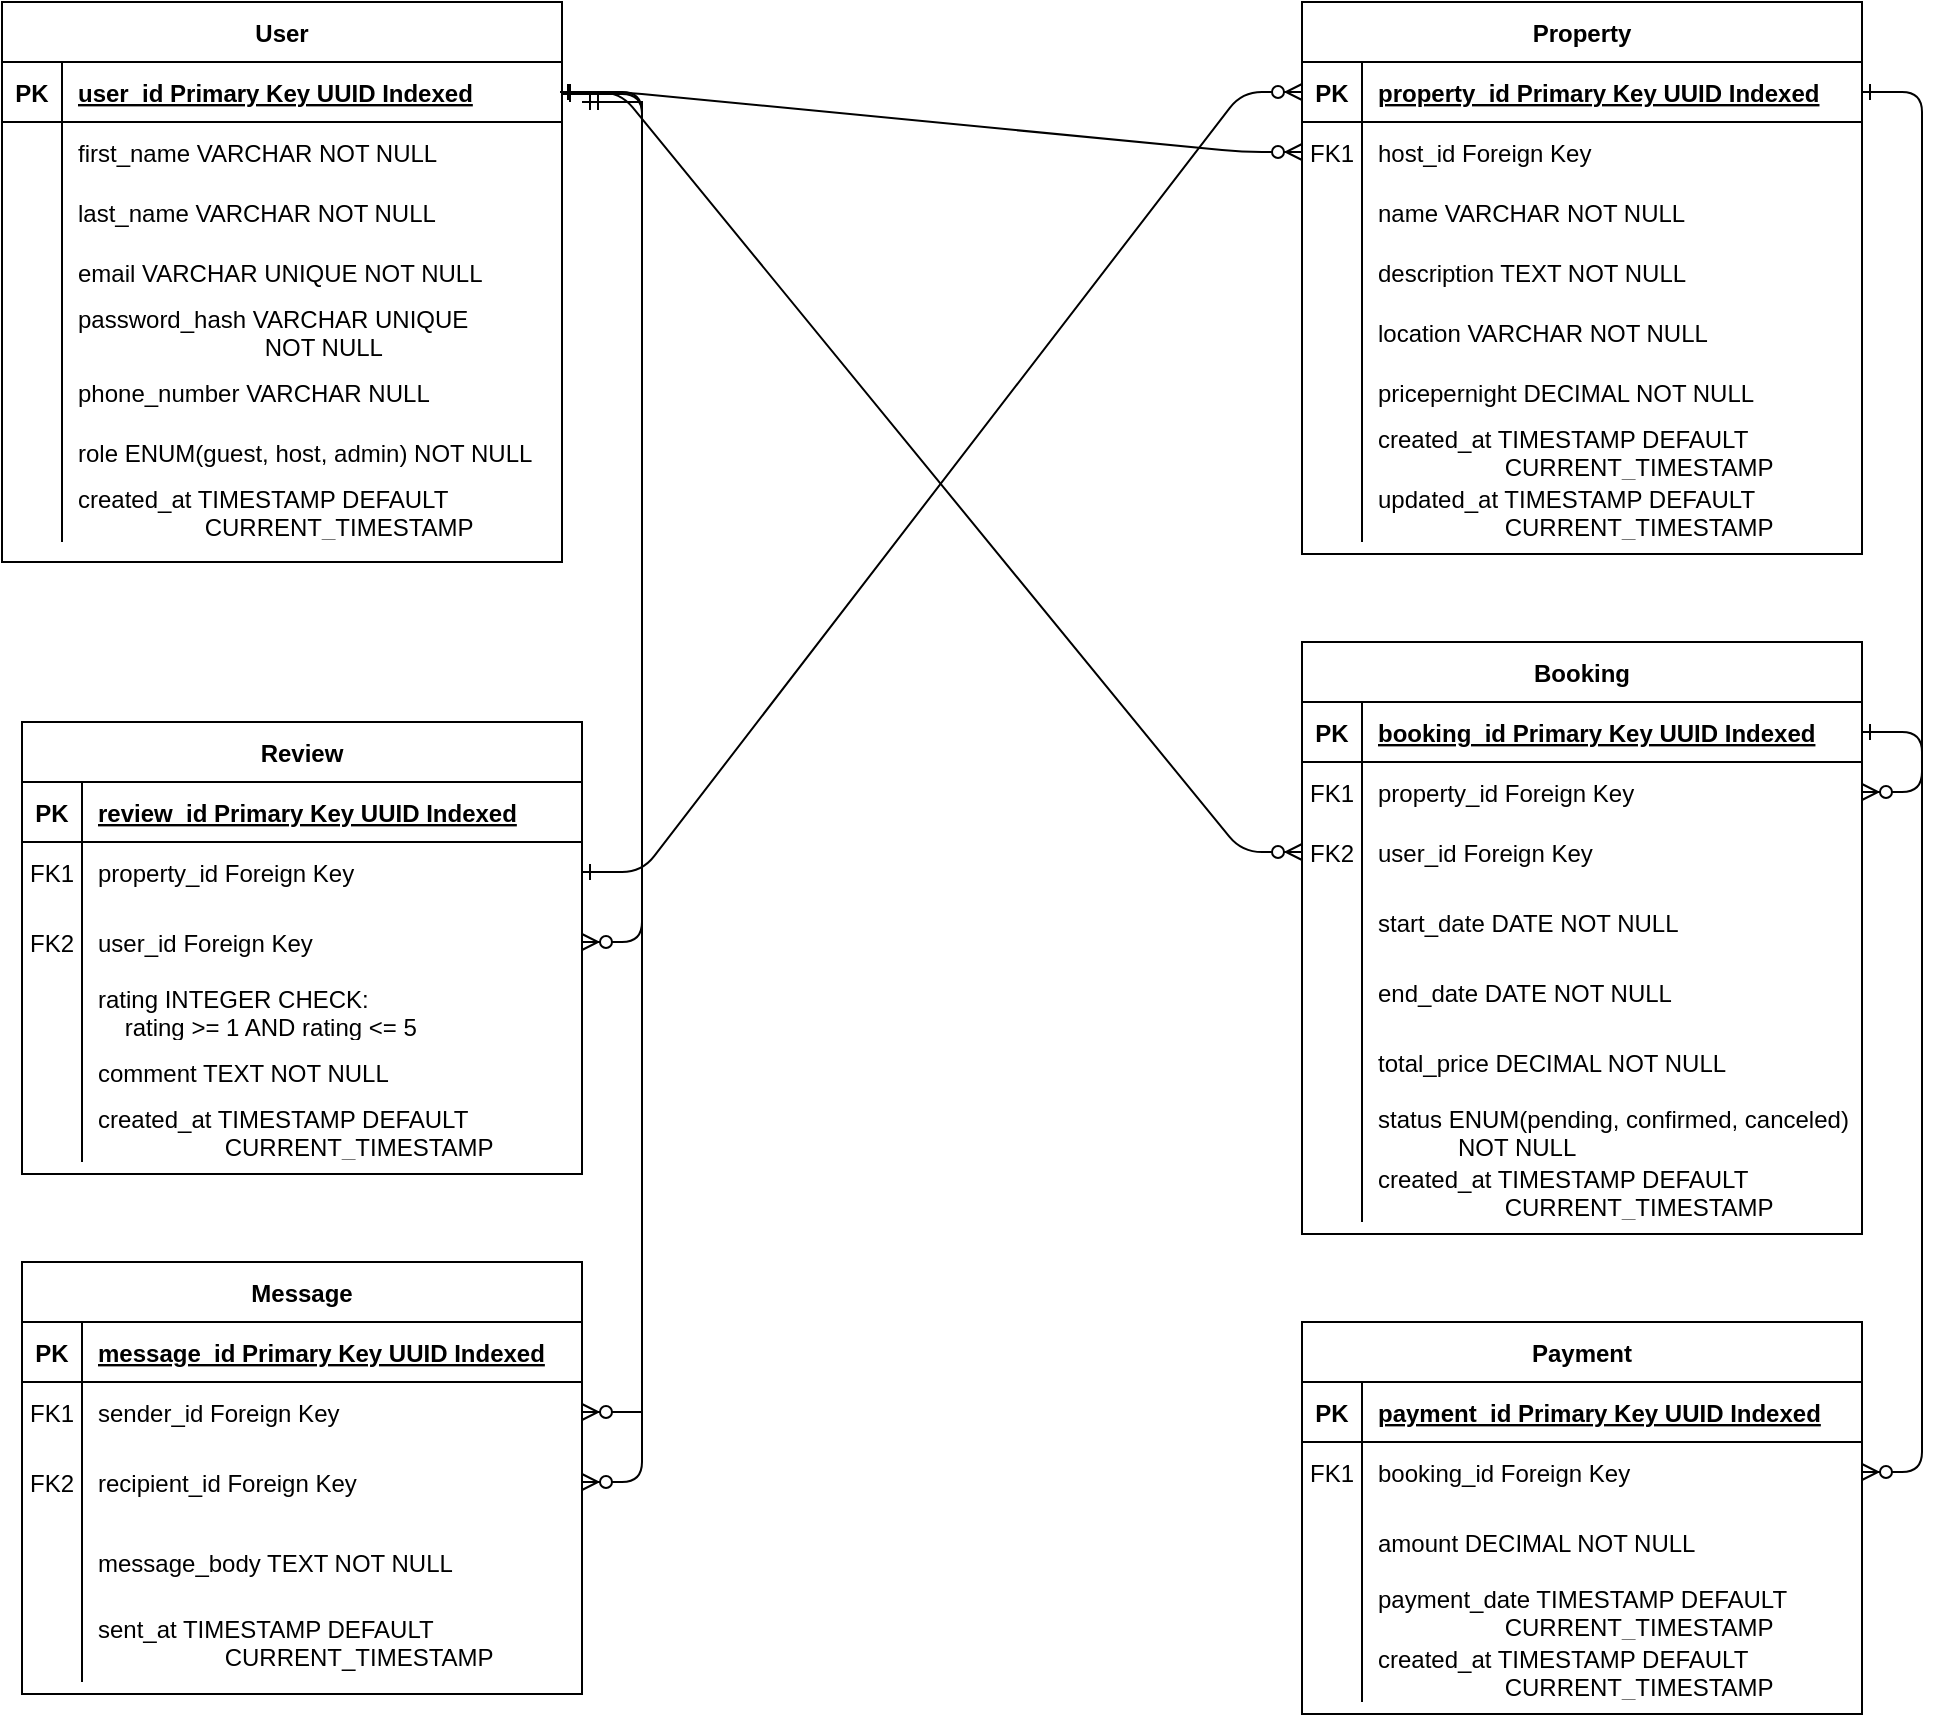 <mxfile version="24.8.6">
  <diagram id="R2lEEEUBdFMjLlhIrx00" name="Page-1">
    <mxGraphModel dx="1000" dy="633" grid="1" gridSize="10" guides="1" tooltips="1" connect="1" arrows="1" fold="1" page="1" pageScale="1" pageWidth="850" pageHeight="1100" math="0" shadow="0" extFonts="Permanent Marker^https://fonts.googleapis.com/css?family=Permanent+Marker">
      <root>
        <mxCell id="0" />
        <mxCell id="1" parent="0" />
        <mxCell id="C-vyLk0tnHw3VtMMgP7b-1" value="" style="edgeStyle=entityRelationEdgeStyle;endArrow=ERzeroToMany;startArrow=ERone;endFill=1;startFill=0;entryX=0;entryY=0.5;entryDx=0;entryDy=0;" parent="1" source="C-vyLk0tnHw3VtMMgP7b-24" target="LIJ9hyzzQvUG0sVfbOxc-26" edge="1">
          <mxGeometry width="100" height="100" relative="1" as="geometry">
            <mxPoint x="449" y="720" as="sourcePoint" />
            <mxPoint x="559" y="195" as="targetPoint" />
          </mxGeometry>
        </mxCell>
        <mxCell id="C-vyLk0tnHw3VtMMgP7b-12" value="" style="edgeStyle=entityRelationEdgeStyle;endArrow=ERzeroToMany;startArrow=ERone;endFill=1;startFill=0;exitX=1;exitY=0.5;exitDx=0;exitDy=0;entryX=1;entryY=0.5;entryDx=0;entryDy=0;" parent="1" source="LIJ9hyzzQvUG0sVfbOxc-23" target="LIJ9hyzzQvUG0sVfbOxc-60" edge="1">
          <mxGeometry width="100" height="100" relative="1" as="geometry">
            <mxPoint x="1089" y="180" as="sourcePoint" />
            <mxPoint x="1089" y="500" as="targetPoint" />
            <Array as="points">
              <mxPoint x="1099" y="525" />
              <mxPoint x="1099" y="525" />
              <mxPoint x="1109" y="525" />
              <mxPoint x="1139" y="565" />
            </Array>
          </mxGeometry>
        </mxCell>
        <mxCell id="C-vyLk0tnHw3VtMMgP7b-23" value="User" style="shape=table;startSize=30;container=1;collapsible=1;childLayout=tableLayout;fixedRows=1;rowLines=0;fontStyle=1;align=center;resizeLast=1;" parent="1" vertex="1">
          <mxGeometry x="149" y="120" width="280" height="280" as="geometry" />
        </mxCell>
        <mxCell id="C-vyLk0tnHw3VtMMgP7b-24" value="" style="shape=partialRectangle;collapsible=0;dropTarget=0;pointerEvents=0;fillColor=none;points=[[0,0.5],[1,0.5]];portConstraint=eastwest;top=0;left=0;right=0;bottom=1;" parent="C-vyLk0tnHw3VtMMgP7b-23" vertex="1">
          <mxGeometry y="30" width="280" height="30" as="geometry" />
        </mxCell>
        <mxCell id="C-vyLk0tnHw3VtMMgP7b-25" value="PK" style="shape=partialRectangle;overflow=hidden;connectable=0;fillColor=none;top=0;left=0;bottom=0;right=0;fontStyle=1;" parent="C-vyLk0tnHw3VtMMgP7b-24" vertex="1">
          <mxGeometry width="30" height="30" as="geometry">
            <mxRectangle width="30" height="30" as="alternateBounds" />
          </mxGeometry>
        </mxCell>
        <mxCell id="C-vyLk0tnHw3VtMMgP7b-26" value="user_id Primary Key UUID Indexed" style="shape=partialRectangle;overflow=hidden;connectable=0;fillColor=none;top=0;left=0;bottom=0;right=0;align=left;spacingLeft=6;fontStyle=5;" parent="C-vyLk0tnHw3VtMMgP7b-24" vertex="1">
          <mxGeometry x="30" width="250" height="30" as="geometry">
            <mxRectangle width="250" height="30" as="alternateBounds" />
          </mxGeometry>
        </mxCell>
        <mxCell id="C-vyLk0tnHw3VtMMgP7b-27" value="" style="shape=partialRectangle;collapsible=0;dropTarget=0;pointerEvents=0;fillColor=none;points=[[0,0.5],[1,0.5]];portConstraint=eastwest;top=0;left=0;right=0;bottom=0;" parent="C-vyLk0tnHw3VtMMgP7b-23" vertex="1">
          <mxGeometry y="60" width="280" height="30" as="geometry" />
        </mxCell>
        <mxCell id="C-vyLk0tnHw3VtMMgP7b-28" value="" style="shape=partialRectangle;overflow=hidden;connectable=0;fillColor=none;top=0;left=0;bottom=0;right=0;" parent="C-vyLk0tnHw3VtMMgP7b-27" vertex="1">
          <mxGeometry width="30" height="30" as="geometry">
            <mxRectangle width="30" height="30" as="alternateBounds" />
          </mxGeometry>
        </mxCell>
        <mxCell id="C-vyLk0tnHw3VtMMgP7b-29" value="first_name VARCHAR NOT NULL" style="shape=partialRectangle;overflow=hidden;connectable=0;fillColor=none;top=0;left=0;bottom=0;right=0;align=left;spacingLeft=6;" parent="C-vyLk0tnHw3VtMMgP7b-27" vertex="1">
          <mxGeometry x="30" width="250" height="30" as="geometry">
            <mxRectangle width="250" height="30" as="alternateBounds" />
          </mxGeometry>
        </mxCell>
        <mxCell id="LIJ9hyzzQvUG0sVfbOxc-1" value="" style="shape=partialRectangle;collapsible=0;dropTarget=0;pointerEvents=0;fillColor=none;points=[[0,0.5],[1,0.5]];portConstraint=eastwest;top=0;left=0;right=0;bottom=0;" vertex="1" parent="C-vyLk0tnHw3VtMMgP7b-23">
          <mxGeometry y="90" width="280" height="30" as="geometry" />
        </mxCell>
        <mxCell id="LIJ9hyzzQvUG0sVfbOxc-2" value="" style="shape=partialRectangle;overflow=hidden;connectable=0;fillColor=none;top=0;left=0;bottom=0;right=0;" vertex="1" parent="LIJ9hyzzQvUG0sVfbOxc-1">
          <mxGeometry width="30" height="30" as="geometry">
            <mxRectangle width="30" height="30" as="alternateBounds" />
          </mxGeometry>
        </mxCell>
        <mxCell id="LIJ9hyzzQvUG0sVfbOxc-3" value="last_name VARCHAR NOT NULL" style="shape=partialRectangle;overflow=hidden;connectable=0;fillColor=none;top=0;left=0;bottom=0;right=0;align=left;spacingLeft=6;" vertex="1" parent="LIJ9hyzzQvUG0sVfbOxc-1">
          <mxGeometry x="30" width="250" height="30" as="geometry">
            <mxRectangle width="250" height="30" as="alternateBounds" />
          </mxGeometry>
        </mxCell>
        <mxCell id="LIJ9hyzzQvUG0sVfbOxc-4" value="" style="shape=partialRectangle;collapsible=0;dropTarget=0;pointerEvents=0;fillColor=none;points=[[0,0.5],[1,0.5]];portConstraint=eastwest;top=0;left=0;right=0;bottom=0;" vertex="1" parent="C-vyLk0tnHw3VtMMgP7b-23">
          <mxGeometry y="120" width="280" height="30" as="geometry" />
        </mxCell>
        <mxCell id="LIJ9hyzzQvUG0sVfbOxc-5" value="" style="shape=partialRectangle;overflow=hidden;connectable=0;fillColor=none;top=0;left=0;bottom=0;right=0;" vertex="1" parent="LIJ9hyzzQvUG0sVfbOxc-4">
          <mxGeometry width="30" height="30" as="geometry">
            <mxRectangle width="30" height="30" as="alternateBounds" />
          </mxGeometry>
        </mxCell>
        <mxCell id="LIJ9hyzzQvUG0sVfbOxc-6" value="email VARCHAR UNIQUE NOT NULL" style="shape=partialRectangle;overflow=hidden;connectable=0;fillColor=none;top=0;left=0;bottom=0;right=0;align=left;spacingLeft=6;" vertex="1" parent="LIJ9hyzzQvUG0sVfbOxc-4">
          <mxGeometry x="30" width="250" height="30" as="geometry">
            <mxRectangle width="250" height="30" as="alternateBounds" />
          </mxGeometry>
        </mxCell>
        <mxCell id="LIJ9hyzzQvUG0sVfbOxc-10" value="" style="shape=partialRectangle;collapsible=0;dropTarget=0;pointerEvents=0;fillColor=none;points=[[0,0.5],[1,0.5]];portConstraint=eastwest;top=0;left=0;right=0;bottom=0;" vertex="1" parent="C-vyLk0tnHw3VtMMgP7b-23">
          <mxGeometry y="150" width="280" height="30" as="geometry" />
        </mxCell>
        <mxCell id="LIJ9hyzzQvUG0sVfbOxc-11" value="" style="shape=partialRectangle;overflow=hidden;connectable=0;fillColor=none;top=0;left=0;bottom=0;right=0;" vertex="1" parent="LIJ9hyzzQvUG0sVfbOxc-10">
          <mxGeometry width="30" height="30" as="geometry">
            <mxRectangle width="30" height="30" as="alternateBounds" />
          </mxGeometry>
        </mxCell>
        <mxCell id="LIJ9hyzzQvUG0sVfbOxc-12" value="password_hash VARCHAR UNIQUE &#xa;                            NOT NULL" style="shape=partialRectangle;overflow=hidden;connectable=0;fillColor=none;top=0;left=0;bottom=0;right=0;align=left;spacingLeft=6;" vertex="1" parent="LIJ9hyzzQvUG0sVfbOxc-10">
          <mxGeometry x="30" width="250" height="30" as="geometry">
            <mxRectangle width="250" height="30" as="alternateBounds" />
          </mxGeometry>
        </mxCell>
        <mxCell id="LIJ9hyzzQvUG0sVfbOxc-13" value="" style="shape=partialRectangle;collapsible=0;dropTarget=0;pointerEvents=0;fillColor=none;points=[[0,0.5],[1,0.5]];portConstraint=eastwest;top=0;left=0;right=0;bottom=0;" vertex="1" parent="C-vyLk0tnHw3VtMMgP7b-23">
          <mxGeometry y="180" width="280" height="30" as="geometry" />
        </mxCell>
        <mxCell id="LIJ9hyzzQvUG0sVfbOxc-14" value="" style="shape=partialRectangle;overflow=hidden;connectable=0;fillColor=none;top=0;left=0;bottom=0;right=0;" vertex="1" parent="LIJ9hyzzQvUG0sVfbOxc-13">
          <mxGeometry width="30" height="30" as="geometry">
            <mxRectangle width="30" height="30" as="alternateBounds" />
          </mxGeometry>
        </mxCell>
        <mxCell id="LIJ9hyzzQvUG0sVfbOxc-15" value="phone_number VARCHAR NULL" style="shape=partialRectangle;overflow=hidden;connectable=0;fillColor=none;top=0;left=0;bottom=0;right=0;align=left;spacingLeft=6;" vertex="1" parent="LIJ9hyzzQvUG0sVfbOxc-13">
          <mxGeometry x="30" width="250" height="30" as="geometry">
            <mxRectangle width="250" height="30" as="alternateBounds" />
          </mxGeometry>
        </mxCell>
        <mxCell id="LIJ9hyzzQvUG0sVfbOxc-16" value="" style="shape=partialRectangle;collapsible=0;dropTarget=0;pointerEvents=0;fillColor=none;points=[[0,0.5],[1,0.5]];portConstraint=eastwest;top=0;left=0;right=0;bottom=0;" vertex="1" parent="C-vyLk0tnHw3VtMMgP7b-23">
          <mxGeometry y="210" width="280" height="30" as="geometry" />
        </mxCell>
        <mxCell id="LIJ9hyzzQvUG0sVfbOxc-17" value="" style="shape=partialRectangle;overflow=hidden;connectable=0;fillColor=none;top=0;left=0;bottom=0;right=0;" vertex="1" parent="LIJ9hyzzQvUG0sVfbOxc-16">
          <mxGeometry width="30" height="30" as="geometry">
            <mxRectangle width="30" height="30" as="alternateBounds" />
          </mxGeometry>
        </mxCell>
        <mxCell id="LIJ9hyzzQvUG0sVfbOxc-18" value="role ENUM(guest, host, admin) NOT NULL" style="shape=partialRectangle;overflow=hidden;connectable=0;fillColor=none;top=0;left=0;bottom=0;right=0;align=left;spacingLeft=6;" vertex="1" parent="LIJ9hyzzQvUG0sVfbOxc-16">
          <mxGeometry x="30" width="250" height="30" as="geometry">
            <mxRectangle width="250" height="30" as="alternateBounds" />
          </mxGeometry>
        </mxCell>
        <mxCell id="LIJ9hyzzQvUG0sVfbOxc-19" value="" style="shape=partialRectangle;collapsible=0;dropTarget=0;pointerEvents=0;fillColor=none;points=[[0,0.5],[1,0.5]];portConstraint=eastwest;top=0;left=0;right=0;bottom=0;" vertex="1" parent="C-vyLk0tnHw3VtMMgP7b-23">
          <mxGeometry y="240" width="280" height="30" as="geometry" />
        </mxCell>
        <mxCell id="LIJ9hyzzQvUG0sVfbOxc-20" value="" style="shape=partialRectangle;overflow=hidden;connectable=0;fillColor=none;top=0;left=0;bottom=0;right=0;" vertex="1" parent="LIJ9hyzzQvUG0sVfbOxc-19">
          <mxGeometry width="30" height="30" as="geometry">
            <mxRectangle width="30" height="30" as="alternateBounds" />
          </mxGeometry>
        </mxCell>
        <mxCell id="LIJ9hyzzQvUG0sVfbOxc-21" value="created_at TIMESTAMP DEFAULT &#xa;                   CURRENT_TIMESTAMP" style="shape=partialRectangle;overflow=hidden;connectable=0;fillColor=none;top=0;left=0;bottom=0;right=0;align=left;spacingLeft=6;" vertex="1" parent="LIJ9hyzzQvUG0sVfbOxc-19">
          <mxGeometry x="30" width="250" height="30" as="geometry">
            <mxRectangle width="250" height="30" as="alternateBounds" />
          </mxGeometry>
        </mxCell>
        <mxCell id="LIJ9hyzzQvUG0sVfbOxc-22" value="Property" style="shape=table;startSize=30;container=1;collapsible=1;childLayout=tableLayout;fixedRows=1;rowLines=0;fontStyle=1;align=center;resizeLast=1;" vertex="1" parent="1">
          <mxGeometry x="799" y="120" width="280" height="276" as="geometry" />
        </mxCell>
        <mxCell id="LIJ9hyzzQvUG0sVfbOxc-23" value="" style="shape=partialRectangle;collapsible=0;dropTarget=0;pointerEvents=0;fillColor=none;points=[[0,0.5],[1,0.5]];portConstraint=eastwest;top=0;left=0;right=0;bottom=1;" vertex="1" parent="LIJ9hyzzQvUG0sVfbOxc-22">
          <mxGeometry y="30" width="280" height="30" as="geometry" />
        </mxCell>
        <mxCell id="LIJ9hyzzQvUG0sVfbOxc-24" value="PK" style="shape=partialRectangle;overflow=hidden;connectable=0;fillColor=none;top=0;left=0;bottom=0;right=0;fontStyle=1;" vertex="1" parent="LIJ9hyzzQvUG0sVfbOxc-23">
          <mxGeometry width="30" height="30" as="geometry">
            <mxRectangle width="30" height="30" as="alternateBounds" />
          </mxGeometry>
        </mxCell>
        <mxCell id="LIJ9hyzzQvUG0sVfbOxc-25" value="property_id Primary Key UUID Indexed" style="shape=partialRectangle;overflow=hidden;connectable=0;fillColor=none;top=0;left=0;bottom=0;right=0;align=left;spacingLeft=6;fontStyle=5;" vertex="1" parent="LIJ9hyzzQvUG0sVfbOxc-23">
          <mxGeometry x="30" width="250" height="30" as="geometry">
            <mxRectangle width="250" height="30" as="alternateBounds" />
          </mxGeometry>
        </mxCell>
        <mxCell id="LIJ9hyzzQvUG0sVfbOxc-26" value="" style="shape=partialRectangle;collapsible=0;dropTarget=0;pointerEvents=0;fillColor=none;points=[[0,0.5],[1,0.5]];portConstraint=eastwest;top=0;left=0;right=0;bottom=0;" vertex="1" parent="LIJ9hyzzQvUG0sVfbOxc-22">
          <mxGeometry y="60" width="280" height="30" as="geometry" />
        </mxCell>
        <mxCell id="LIJ9hyzzQvUG0sVfbOxc-27" value="FK1" style="shape=partialRectangle;overflow=hidden;connectable=0;fillColor=none;top=0;left=0;bottom=0;right=0;" vertex="1" parent="LIJ9hyzzQvUG0sVfbOxc-26">
          <mxGeometry width="30" height="30" as="geometry">
            <mxRectangle width="30" height="30" as="alternateBounds" />
          </mxGeometry>
        </mxCell>
        <mxCell id="LIJ9hyzzQvUG0sVfbOxc-28" value="host_id Foreign Key" style="shape=partialRectangle;overflow=hidden;connectable=0;fillColor=none;top=0;left=0;bottom=0;right=0;align=left;spacingLeft=6;" vertex="1" parent="LIJ9hyzzQvUG0sVfbOxc-26">
          <mxGeometry x="30" width="250" height="30" as="geometry">
            <mxRectangle width="250" height="30" as="alternateBounds" />
          </mxGeometry>
        </mxCell>
        <mxCell id="LIJ9hyzzQvUG0sVfbOxc-29" value="" style="shape=partialRectangle;collapsible=0;dropTarget=0;pointerEvents=0;fillColor=none;points=[[0,0.5],[1,0.5]];portConstraint=eastwest;top=0;left=0;right=0;bottom=0;" vertex="1" parent="LIJ9hyzzQvUG0sVfbOxc-22">
          <mxGeometry y="90" width="280" height="30" as="geometry" />
        </mxCell>
        <mxCell id="LIJ9hyzzQvUG0sVfbOxc-30" value="" style="shape=partialRectangle;overflow=hidden;connectable=0;fillColor=none;top=0;left=0;bottom=0;right=0;" vertex="1" parent="LIJ9hyzzQvUG0sVfbOxc-29">
          <mxGeometry width="30" height="30" as="geometry">
            <mxRectangle width="30" height="30" as="alternateBounds" />
          </mxGeometry>
        </mxCell>
        <mxCell id="LIJ9hyzzQvUG0sVfbOxc-31" value="name VARCHAR NOT NULL" style="shape=partialRectangle;overflow=hidden;connectable=0;fillColor=none;top=0;left=0;bottom=0;right=0;align=left;spacingLeft=6;" vertex="1" parent="LIJ9hyzzQvUG0sVfbOxc-29">
          <mxGeometry x="30" width="250" height="30" as="geometry">
            <mxRectangle width="250" height="30" as="alternateBounds" />
          </mxGeometry>
        </mxCell>
        <mxCell id="LIJ9hyzzQvUG0sVfbOxc-32" value="" style="shape=partialRectangle;collapsible=0;dropTarget=0;pointerEvents=0;fillColor=none;points=[[0,0.5],[1,0.5]];portConstraint=eastwest;top=0;left=0;right=0;bottom=0;" vertex="1" parent="LIJ9hyzzQvUG0sVfbOxc-22">
          <mxGeometry y="120" width="280" height="30" as="geometry" />
        </mxCell>
        <mxCell id="LIJ9hyzzQvUG0sVfbOxc-33" value="" style="shape=partialRectangle;overflow=hidden;connectable=0;fillColor=none;top=0;left=0;bottom=0;right=0;" vertex="1" parent="LIJ9hyzzQvUG0sVfbOxc-32">
          <mxGeometry width="30" height="30" as="geometry">
            <mxRectangle width="30" height="30" as="alternateBounds" />
          </mxGeometry>
        </mxCell>
        <mxCell id="LIJ9hyzzQvUG0sVfbOxc-34" value="description TEXT NOT NULL" style="shape=partialRectangle;overflow=hidden;connectable=0;fillColor=none;top=0;left=0;bottom=0;right=0;align=left;spacingLeft=6;" vertex="1" parent="LIJ9hyzzQvUG0sVfbOxc-32">
          <mxGeometry x="30" width="250" height="30" as="geometry">
            <mxRectangle width="250" height="30" as="alternateBounds" />
          </mxGeometry>
        </mxCell>
        <mxCell id="LIJ9hyzzQvUG0sVfbOxc-35" value="" style="shape=partialRectangle;collapsible=0;dropTarget=0;pointerEvents=0;fillColor=none;points=[[0,0.5],[1,0.5]];portConstraint=eastwest;top=0;left=0;right=0;bottom=0;" vertex="1" parent="LIJ9hyzzQvUG0sVfbOxc-22">
          <mxGeometry y="150" width="280" height="30" as="geometry" />
        </mxCell>
        <mxCell id="LIJ9hyzzQvUG0sVfbOxc-36" value="" style="shape=partialRectangle;overflow=hidden;connectable=0;fillColor=none;top=0;left=0;bottom=0;right=0;" vertex="1" parent="LIJ9hyzzQvUG0sVfbOxc-35">
          <mxGeometry width="30" height="30" as="geometry">
            <mxRectangle width="30" height="30" as="alternateBounds" />
          </mxGeometry>
        </mxCell>
        <mxCell id="LIJ9hyzzQvUG0sVfbOxc-37" value="location VARCHAR NOT NULL" style="shape=partialRectangle;overflow=hidden;connectable=0;fillColor=none;top=0;left=0;bottom=0;right=0;align=left;spacingLeft=6;" vertex="1" parent="LIJ9hyzzQvUG0sVfbOxc-35">
          <mxGeometry x="30" width="250" height="30" as="geometry">
            <mxRectangle width="250" height="30" as="alternateBounds" />
          </mxGeometry>
        </mxCell>
        <mxCell id="LIJ9hyzzQvUG0sVfbOxc-38" value="" style="shape=partialRectangle;collapsible=0;dropTarget=0;pointerEvents=0;fillColor=none;points=[[0,0.5],[1,0.5]];portConstraint=eastwest;top=0;left=0;right=0;bottom=0;" vertex="1" parent="LIJ9hyzzQvUG0sVfbOxc-22">
          <mxGeometry y="180" width="280" height="30" as="geometry" />
        </mxCell>
        <mxCell id="LIJ9hyzzQvUG0sVfbOxc-39" value="" style="shape=partialRectangle;overflow=hidden;connectable=0;fillColor=none;top=0;left=0;bottom=0;right=0;" vertex="1" parent="LIJ9hyzzQvUG0sVfbOxc-38">
          <mxGeometry width="30" height="30" as="geometry">
            <mxRectangle width="30" height="30" as="alternateBounds" />
          </mxGeometry>
        </mxCell>
        <mxCell id="LIJ9hyzzQvUG0sVfbOxc-40" value="pricepernight DECIMAL NOT NULL" style="shape=partialRectangle;overflow=hidden;connectable=0;fillColor=none;top=0;left=0;bottom=0;right=0;align=left;spacingLeft=6;" vertex="1" parent="LIJ9hyzzQvUG0sVfbOxc-38">
          <mxGeometry x="30" width="250" height="30" as="geometry">
            <mxRectangle width="250" height="30" as="alternateBounds" />
          </mxGeometry>
        </mxCell>
        <mxCell id="LIJ9hyzzQvUG0sVfbOxc-44" value="" style="shape=partialRectangle;collapsible=0;dropTarget=0;pointerEvents=0;fillColor=none;points=[[0,0.5],[1,0.5]];portConstraint=eastwest;top=0;left=0;right=0;bottom=0;" vertex="1" parent="LIJ9hyzzQvUG0sVfbOxc-22">
          <mxGeometry y="210" width="280" height="30" as="geometry" />
        </mxCell>
        <mxCell id="LIJ9hyzzQvUG0sVfbOxc-45" value="" style="shape=partialRectangle;overflow=hidden;connectable=0;fillColor=none;top=0;left=0;bottom=0;right=0;" vertex="1" parent="LIJ9hyzzQvUG0sVfbOxc-44">
          <mxGeometry width="30" height="30" as="geometry">
            <mxRectangle width="30" height="30" as="alternateBounds" />
          </mxGeometry>
        </mxCell>
        <mxCell id="LIJ9hyzzQvUG0sVfbOxc-46" value="created_at TIMESTAMP DEFAULT &#xa;                   CURRENT_TIMESTAMP" style="shape=partialRectangle;overflow=hidden;connectable=0;fillColor=none;top=0;left=0;bottom=0;right=0;align=left;spacingLeft=6;" vertex="1" parent="LIJ9hyzzQvUG0sVfbOxc-44">
          <mxGeometry x="30" width="250" height="30" as="geometry">
            <mxRectangle width="250" height="30" as="alternateBounds" />
          </mxGeometry>
        </mxCell>
        <mxCell id="LIJ9hyzzQvUG0sVfbOxc-53" value="" style="shape=partialRectangle;collapsible=0;dropTarget=0;pointerEvents=0;fillColor=none;points=[[0,0.5],[1,0.5]];portConstraint=eastwest;top=0;left=0;right=0;bottom=0;" vertex="1" parent="LIJ9hyzzQvUG0sVfbOxc-22">
          <mxGeometry y="240" width="280" height="30" as="geometry" />
        </mxCell>
        <mxCell id="LIJ9hyzzQvUG0sVfbOxc-54" value="" style="shape=partialRectangle;overflow=hidden;connectable=0;fillColor=none;top=0;left=0;bottom=0;right=0;" vertex="1" parent="LIJ9hyzzQvUG0sVfbOxc-53">
          <mxGeometry width="30" height="30" as="geometry">
            <mxRectangle width="30" height="30" as="alternateBounds" />
          </mxGeometry>
        </mxCell>
        <mxCell id="LIJ9hyzzQvUG0sVfbOxc-55" value="updated_at TIMESTAMP DEFAULT &#xa;                   CURRENT_TIMESTAMP" style="shape=partialRectangle;overflow=hidden;connectable=0;fillColor=none;top=0;left=0;bottom=0;right=0;align=left;spacingLeft=6;" vertex="1" parent="LIJ9hyzzQvUG0sVfbOxc-53">
          <mxGeometry x="30" width="250" height="30" as="geometry">
            <mxRectangle width="250" height="30" as="alternateBounds" />
          </mxGeometry>
        </mxCell>
        <mxCell id="LIJ9hyzzQvUG0sVfbOxc-56" value="Booking" style="shape=table;startSize=30;container=1;collapsible=1;childLayout=tableLayout;fixedRows=1;rowLines=0;fontStyle=1;align=center;resizeLast=1;" vertex="1" parent="1">
          <mxGeometry x="799" y="440" width="280" height="296" as="geometry" />
        </mxCell>
        <mxCell id="LIJ9hyzzQvUG0sVfbOxc-57" value="" style="shape=partialRectangle;collapsible=0;dropTarget=0;pointerEvents=0;fillColor=none;points=[[0,0.5],[1,0.5]];portConstraint=eastwest;top=0;left=0;right=0;bottom=1;" vertex="1" parent="LIJ9hyzzQvUG0sVfbOxc-56">
          <mxGeometry y="30" width="280" height="30" as="geometry" />
        </mxCell>
        <mxCell id="LIJ9hyzzQvUG0sVfbOxc-58" value="PK" style="shape=partialRectangle;overflow=hidden;connectable=0;fillColor=none;top=0;left=0;bottom=0;right=0;fontStyle=1;" vertex="1" parent="LIJ9hyzzQvUG0sVfbOxc-57">
          <mxGeometry width="30" height="30" as="geometry">
            <mxRectangle width="30" height="30" as="alternateBounds" />
          </mxGeometry>
        </mxCell>
        <mxCell id="LIJ9hyzzQvUG0sVfbOxc-59" value="booking_id Primary Key UUID Indexed" style="shape=partialRectangle;overflow=hidden;connectable=0;fillColor=none;top=0;left=0;bottom=0;right=0;align=left;spacingLeft=6;fontStyle=5;" vertex="1" parent="LIJ9hyzzQvUG0sVfbOxc-57">
          <mxGeometry x="30" width="250" height="30" as="geometry">
            <mxRectangle width="250" height="30" as="alternateBounds" />
          </mxGeometry>
        </mxCell>
        <mxCell id="LIJ9hyzzQvUG0sVfbOxc-60" value="" style="shape=partialRectangle;collapsible=0;dropTarget=0;pointerEvents=0;fillColor=none;points=[[0,0.5],[1,0.5]];portConstraint=eastwest;top=0;left=0;right=0;bottom=0;" vertex="1" parent="LIJ9hyzzQvUG0sVfbOxc-56">
          <mxGeometry y="60" width="280" height="30" as="geometry" />
        </mxCell>
        <mxCell id="LIJ9hyzzQvUG0sVfbOxc-61" value="FK1" style="shape=partialRectangle;overflow=hidden;connectable=0;fillColor=none;top=0;left=0;bottom=0;right=0;" vertex="1" parent="LIJ9hyzzQvUG0sVfbOxc-60">
          <mxGeometry width="30" height="30" as="geometry">
            <mxRectangle width="30" height="30" as="alternateBounds" />
          </mxGeometry>
        </mxCell>
        <mxCell id="LIJ9hyzzQvUG0sVfbOxc-62" value="property_id Foreign Key" style="shape=partialRectangle;overflow=hidden;connectable=0;fillColor=none;top=0;left=0;bottom=0;right=0;align=left;spacingLeft=6;" vertex="1" parent="LIJ9hyzzQvUG0sVfbOxc-60">
          <mxGeometry x="30" width="250" height="30" as="geometry">
            <mxRectangle width="250" height="30" as="alternateBounds" />
          </mxGeometry>
        </mxCell>
        <mxCell id="LIJ9hyzzQvUG0sVfbOxc-63" value="" style="shape=partialRectangle;collapsible=0;dropTarget=0;pointerEvents=0;fillColor=none;points=[[0,0.5],[1,0.5]];portConstraint=eastwest;top=0;left=0;right=0;bottom=0;" vertex="1" parent="LIJ9hyzzQvUG0sVfbOxc-56">
          <mxGeometry y="90" width="280" height="30" as="geometry" />
        </mxCell>
        <mxCell id="LIJ9hyzzQvUG0sVfbOxc-64" value="FK2" style="shape=partialRectangle;overflow=hidden;connectable=0;fillColor=none;top=0;left=0;bottom=0;right=0;" vertex="1" parent="LIJ9hyzzQvUG0sVfbOxc-63">
          <mxGeometry width="30" height="30" as="geometry">
            <mxRectangle width="30" height="30" as="alternateBounds" />
          </mxGeometry>
        </mxCell>
        <mxCell id="LIJ9hyzzQvUG0sVfbOxc-65" value="user_id Foreign Key" style="shape=partialRectangle;overflow=hidden;connectable=0;fillColor=none;top=0;left=0;bottom=0;right=0;align=left;spacingLeft=6;" vertex="1" parent="LIJ9hyzzQvUG0sVfbOxc-63">
          <mxGeometry x="30" width="250" height="30" as="geometry">
            <mxRectangle width="250" height="30" as="alternateBounds" />
          </mxGeometry>
        </mxCell>
        <mxCell id="LIJ9hyzzQvUG0sVfbOxc-66" value="" style="shape=partialRectangle;collapsible=0;dropTarget=0;pointerEvents=0;fillColor=none;points=[[0,0.5],[1,0.5]];portConstraint=eastwest;top=0;left=0;right=0;bottom=0;" vertex="1" parent="LIJ9hyzzQvUG0sVfbOxc-56">
          <mxGeometry y="120" width="280" height="40" as="geometry" />
        </mxCell>
        <mxCell id="LIJ9hyzzQvUG0sVfbOxc-67" value="" style="shape=partialRectangle;overflow=hidden;connectable=0;fillColor=none;top=0;left=0;bottom=0;right=0;" vertex="1" parent="LIJ9hyzzQvUG0sVfbOxc-66">
          <mxGeometry width="30" height="40" as="geometry">
            <mxRectangle width="30" height="40" as="alternateBounds" />
          </mxGeometry>
        </mxCell>
        <mxCell id="LIJ9hyzzQvUG0sVfbOxc-68" value="start_date DATE NOT NULL" style="shape=partialRectangle;overflow=hidden;connectable=0;fillColor=none;top=0;left=0;bottom=0;right=0;align=left;spacingLeft=6;" vertex="1" parent="LIJ9hyzzQvUG0sVfbOxc-66">
          <mxGeometry x="30" width="250" height="40" as="geometry">
            <mxRectangle width="250" height="40" as="alternateBounds" />
          </mxGeometry>
        </mxCell>
        <mxCell id="LIJ9hyzzQvUG0sVfbOxc-69" value="" style="shape=partialRectangle;collapsible=0;dropTarget=0;pointerEvents=0;fillColor=none;points=[[0,0.5],[1,0.5]];portConstraint=eastwest;top=0;left=0;right=0;bottom=0;" vertex="1" parent="LIJ9hyzzQvUG0sVfbOxc-56">
          <mxGeometry y="160" width="280" height="30" as="geometry" />
        </mxCell>
        <mxCell id="LIJ9hyzzQvUG0sVfbOxc-70" value="" style="shape=partialRectangle;overflow=hidden;connectable=0;fillColor=none;top=0;left=0;bottom=0;right=0;" vertex="1" parent="LIJ9hyzzQvUG0sVfbOxc-69">
          <mxGeometry width="30" height="30" as="geometry">
            <mxRectangle width="30" height="30" as="alternateBounds" />
          </mxGeometry>
        </mxCell>
        <mxCell id="LIJ9hyzzQvUG0sVfbOxc-71" value="end_date DATE NOT NULL" style="shape=partialRectangle;overflow=hidden;connectable=0;fillColor=none;top=0;left=0;bottom=0;right=0;align=left;spacingLeft=6;" vertex="1" parent="LIJ9hyzzQvUG0sVfbOxc-69">
          <mxGeometry x="30" width="250" height="30" as="geometry">
            <mxRectangle width="250" height="30" as="alternateBounds" />
          </mxGeometry>
        </mxCell>
        <mxCell id="LIJ9hyzzQvUG0sVfbOxc-72" value="" style="shape=partialRectangle;collapsible=0;dropTarget=0;pointerEvents=0;fillColor=none;points=[[0,0.5],[1,0.5]];portConstraint=eastwest;top=0;left=0;right=0;bottom=0;" vertex="1" parent="LIJ9hyzzQvUG0sVfbOxc-56">
          <mxGeometry y="190" width="280" height="40" as="geometry" />
        </mxCell>
        <mxCell id="LIJ9hyzzQvUG0sVfbOxc-73" value="" style="shape=partialRectangle;overflow=hidden;connectable=0;fillColor=none;top=0;left=0;bottom=0;right=0;" vertex="1" parent="LIJ9hyzzQvUG0sVfbOxc-72">
          <mxGeometry width="30" height="40" as="geometry">
            <mxRectangle width="30" height="40" as="alternateBounds" />
          </mxGeometry>
        </mxCell>
        <mxCell id="LIJ9hyzzQvUG0sVfbOxc-74" value="total_price DECIMAL NOT NULL" style="shape=partialRectangle;overflow=hidden;connectable=0;fillColor=none;top=0;left=0;bottom=0;right=0;align=left;spacingLeft=6;" vertex="1" parent="LIJ9hyzzQvUG0sVfbOxc-72">
          <mxGeometry x="30" width="250" height="40" as="geometry">
            <mxRectangle width="250" height="40" as="alternateBounds" />
          </mxGeometry>
        </mxCell>
        <mxCell id="LIJ9hyzzQvUG0sVfbOxc-75" value="" style="shape=partialRectangle;collapsible=0;dropTarget=0;pointerEvents=0;fillColor=none;points=[[0,0.5],[1,0.5]];portConstraint=eastwest;top=0;left=0;right=0;bottom=0;" vertex="1" parent="LIJ9hyzzQvUG0sVfbOxc-56">
          <mxGeometry y="230" width="280" height="30" as="geometry" />
        </mxCell>
        <mxCell id="LIJ9hyzzQvUG0sVfbOxc-76" value="" style="shape=partialRectangle;overflow=hidden;connectable=0;fillColor=none;top=0;left=0;bottom=0;right=0;" vertex="1" parent="LIJ9hyzzQvUG0sVfbOxc-75">
          <mxGeometry width="30" height="30" as="geometry">
            <mxRectangle width="30" height="30" as="alternateBounds" />
          </mxGeometry>
        </mxCell>
        <mxCell id="LIJ9hyzzQvUG0sVfbOxc-77" value="status ENUM(pending, confirmed, canceled)&#xa;            NOT NULL&#xa;" style="shape=partialRectangle;overflow=hidden;connectable=0;fillColor=none;top=0;left=0;bottom=0;right=0;align=left;spacingLeft=6;" vertex="1" parent="LIJ9hyzzQvUG0sVfbOxc-75">
          <mxGeometry x="30" width="250" height="30" as="geometry">
            <mxRectangle width="250" height="30" as="alternateBounds" />
          </mxGeometry>
        </mxCell>
        <mxCell id="LIJ9hyzzQvUG0sVfbOxc-78" value="" style="shape=partialRectangle;collapsible=0;dropTarget=0;pointerEvents=0;fillColor=none;points=[[0,0.5],[1,0.5]];portConstraint=eastwest;top=0;left=0;right=0;bottom=0;" vertex="1" parent="LIJ9hyzzQvUG0sVfbOxc-56">
          <mxGeometry y="260" width="280" height="30" as="geometry" />
        </mxCell>
        <mxCell id="LIJ9hyzzQvUG0sVfbOxc-79" value="" style="shape=partialRectangle;overflow=hidden;connectable=0;fillColor=none;top=0;left=0;bottom=0;right=0;" vertex="1" parent="LIJ9hyzzQvUG0sVfbOxc-78">
          <mxGeometry width="30" height="30" as="geometry">
            <mxRectangle width="30" height="30" as="alternateBounds" />
          </mxGeometry>
        </mxCell>
        <mxCell id="LIJ9hyzzQvUG0sVfbOxc-80" value="created_at TIMESTAMP DEFAULT &#xa;                   CURRENT_TIMESTAMP" style="shape=partialRectangle;overflow=hidden;connectable=0;fillColor=none;top=0;left=0;bottom=0;right=0;align=left;spacingLeft=6;" vertex="1" parent="LIJ9hyzzQvUG0sVfbOxc-78">
          <mxGeometry x="30" width="250" height="30" as="geometry">
            <mxRectangle width="250" height="30" as="alternateBounds" />
          </mxGeometry>
        </mxCell>
        <mxCell id="LIJ9hyzzQvUG0sVfbOxc-84" value="" style="edgeStyle=entityRelationEdgeStyle;endArrow=ERzeroToMany;startArrow=ERone;endFill=1;startFill=0;entryX=0;entryY=0.5;entryDx=0;entryDy=0;" edge="1" parent="1" target="LIJ9hyzzQvUG0sVfbOxc-63">
          <mxGeometry width="100" height="100" relative="1" as="geometry">
            <mxPoint x="428" y="165" as="sourcePoint" />
            <mxPoint x="779.88" y="532.99" as="targetPoint" />
          </mxGeometry>
        </mxCell>
        <mxCell id="LIJ9hyzzQvUG0sVfbOxc-88" value="Review" style="shape=table;startSize=30;container=1;collapsible=1;childLayout=tableLayout;fixedRows=1;rowLines=0;fontStyle=1;align=center;resizeLast=1;" vertex="1" parent="1">
          <mxGeometry x="159" y="480" width="280" height="226" as="geometry" />
        </mxCell>
        <mxCell id="LIJ9hyzzQvUG0sVfbOxc-89" value="" style="shape=partialRectangle;collapsible=0;dropTarget=0;pointerEvents=0;fillColor=none;points=[[0,0.5],[1,0.5]];portConstraint=eastwest;top=0;left=0;right=0;bottom=1;" vertex="1" parent="LIJ9hyzzQvUG0sVfbOxc-88">
          <mxGeometry y="30" width="280" height="30" as="geometry" />
        </mxCell>
        <mxCell id="LIJ9hyzzQvUG0sVfbOxc-90" value="PK" style="shape=partialRectangle;overflow=hidden;connectable=0;fillColor=none;top=0;left=0;bottom=0;right=0;fontStyle=1;" vertex="1" parent="LIJ9hyzzQvUG0sVfbOxc-89">
          <mxGeometry width="30" height="30" as="geometry">
            <mxRectangle width="30" height="30" as="alternateBounds" />
          </mxGeometry>
        </mxCell>
        <mxCell id="LIJ9hyzzQvUG0sVfbOxc-91" value="review_id Primary Key UUID Indexed" style="shape=partialRectangle;overflow=hidden;connectable=0;fillColor=none;top=0;left=0;bottom=0;right=0;align=left;spacingLeft=6;fontStyle=5;" vertex="1" parent="LIJ9hyzzQvUG0sVfbOxc-89">
          <mxGeometry x="30" width="250" height="30" as="geometry">
            <mxRectangle width="250" height="30" as="alternateBounds" />
          </mxGeometry>
        </mxCell>
        <mxCell id="LIJ9hyzzQvUG0sVfbOxc-92" value="" style="shape=partialRectangle;collapsible=0;dropTarget=0;pointerEvents=0;fillColor=none;points=[[0,0.5],[1,0.5]];portConstraint=eastwest;top=0;left=0;right=0;bottom=0;" vertex="1" parent="LIJ9hyzzQvUG0sVfbOxc-88">
          <mxGeometry y="60" width="280" height="30" as="geometry" />
        </mxCell>
        <mxCell id="LIJ9hyzzQvUG0sVfbOxc-93" value="FK1" style="shape=partialRectangle;overflow=hidden;connectable=0;fillColor=none;top=0;left=0;bottom=0;right=0;" vertex="1" parent="LIJ9hyzzQvUG0sVfbOxc-92">
          <mxGeometry width="30" height="30" as="geometry">
            <mxRectangle width="30" height="30" as="alternateBounds" />
          </mxGeometry>
        </mxCell>
        <mxCell id="LIJ9hyzzQvUG0sVfbOxc-94" value="property_id Foreign Key" style="shape=partialRectangle;overflow=hidden;connectable=0;fillColor=none;top=0;left=0;bottom=0;right=0;align=left;spacingLeft=6;" vertex="1" parent="LIJ9hyzzQvUG0sVfbOxc-92">
          <mxGeometry x="30" width="250" height="30" as="geometry">
            <mxRectangle width="250" height="30" as="alternateBounds" />
          </mxGeometry>
        </mxCell>
        <mxCell id="LIJ9hyzzQvUG0sVfbOxc-95" value="" style="shape=partialRectangle;collapsible=0;dropTarget=0;pointerEvents=0;fillColor=none;points=[[0,0.5],[1,0.5]];portConstraint=eastwest;top=0;left=0;right=0;bottom=0;" vertex="1" parent="LIJ9hyzzQvUG0sVfbOxc-88">
          <mxGeometry y="90" width="280" height="40" as="geometry" />
        </mxCell>
        <mxCell id="LIJ9hyzzQvUG0sVfbOxc-96" value="FK2" style="shape=partialRectangle;overflow=hidden;connectable=0;fillColor=none;top=0;left=0;bottom=0;right=0;" vertex="1" parent="LIJ9hyzzQvUG0sVfbOxc-95">
          <mxGeometry width="30" height="40" as="geometry">
            <mxRectangle width="30" height="40" as="alternateBounds" />
          </mxGeometry>
        </mxCell>
        <mxCell id="LIJ9hyzzQvUG0sVfbOxc-97" value="user_id Foreign Key" style="shape=partialRectangle;overflow=hidden;connectable=0;fillColor=none;top=0;left=0;bottom=0;right=0;align=left;spacingLeft=6;" vertex="1" parent="LIJ9hyzzQvUG0sVfbOxc-95">
          <mxGeometry x="30" width="250" height="40" as="geometry">
            <mxRectangle width="250" height="40" as="alternateBounds" />
          </mxGeometry>
        </mxCell>
        <mxCell id="LIJ9hyzzQvUG0sVfbOxc-98" value="" style="shape=partialRectangle;collapsible=0;dropTarget=0;pointerEvents=0;fillColor=none;points=[[0,0.5],[1,0.5]];portConstraint=eastwest;top=0;left=0;right=0;bottom=0;" vertex="1" parent="LIJ9hyzzQvUG0sVfbOxc-88">
          <mxGeometry y="130" width="280" height="30" as="geometry" />
        </mxCell>
        <mxCell id="LIJ9hyzzQvUG0sVfbOxc-99" value="" style="shape=partialRectangle;overflow=hidden;connectable=0;fillColor=none;top=0;left=0;bottom=0;right=0;" vertex="1" parent="LIJ9hyzzQvUG0sVfbOxc-98">
          <mxGeometry width="30" height="30" as="geometry">
            <mxRectangle width="30" height="30" as="alternateBounds" />
          </mxGeometry>
        </mxCell>
        <mxCell id="LIJ9hyzzQvUG0sVfbOxc-100" value="rating INTEGER CHECK: &#xa;    rating &gt;= 1 AND rating &lt;= 5&#xa;    NOT NULL" style="shape=partialRectangle;overflow=hidden;connectable=0;fillColor=none;top=0;left=0;bottom=0;right=0;align=left;spacingLeft=6;" vertex="1" parent="LIJ9hyzzQvUG0sVfbOxc-98">
          <mxGeometry x="30" width="250" height="30" as="geometry">
            <mxRectangle width="250" height="30" as="alternateBounds" />
          </mxGeometry>
        </mxCell>
        <mxCell id="LIJ9hyzzQvUG0sVfbOxc-107" value="" style="shape=partialRectangle;collapsible=0;dropTarget=0;pointerEvents=0;fillColor=none;points=[[0,0.5],[1,0.5]];portConstraint=eastwest;top=0;left=0;right=0;bottom=0;" vertex="1" parent="LIJ9hyzzQvUG0sVfbOxc-88">
          <mxGeometry y="160" width="280" height="30" as="geometry" />
        </mxCell>
        <mxCell id="LIJ9hyzzQvUG0sVfbOxc-108" value="" style="shape=partialRectangle;overflow=hidden;connectable=0;fillColor=none;top=0;left=0;bottom=0;right=0;" vertex="1" parent="LIJ9hyzzQvUG0sVfbOxc-107">
          <mxGeometry width="30" height="30" as="geometry">
            <mxRectangle width="30" height="30" as="alternateBounds" />
          </mxGeometry>
        </mxCell>
        <mxCell id="LIJ9hyzzQvUG0sVfbOxc-109" value="comment TEXT NOT NULL" style="shape=partialRectangle;overflow=hidden;connectable=0;fillColor=none;top=0;left=0;bottom=0;right=0;align=left;spacingLeft=6;" vertex="1" parent="LIJ9hyzzQvUG0sVfbOxc-107">
          <mxGeometry x="30" width="250" height="30" as="geometry">
            <mxRectangle width="250" height="30" as="alternateBounds" />
          </mxGeometry>
        </mxCell>
        <mxCell id="LIJ9hyzzQvUG0sVfbOxc-110" value="" style="shape=partialRectangle;collapsible=0;dropTarget=0;pointerEvents=0;fillColor=none;points=[[0,0.5],[1,0.5]];portConstraint=eastwest;top=0;left=0;right=0;bottom=0;" vertex="1" parent="LIJ9hyzzQvUG0sVfbOxc-88">
          <mxGeometry y="190" width="280" height="30" as="geometry" />
        </mxCell>
        <mxCell id="LIJ9hyzzQvUG0sVfbOxc-111" value="" style="shape=partialRectangle;overflow=hidden;connectable=0;fillColor=none;top=0;left=0;bottom=0;right=0;" vertex="1" parent="LIJ9hyzzQvUG0sVfbOxc-110">
          <mxGeometry width="30" height="30" as="geometry">
            <mxRectangle width="30" height="30" as="alternateBounds" />
          </mxGeometry>
        </mxCell>
        <mxCell id="LIJ9hyzzQvUG0sVfbOxc-112" value="created_at TIMESTAMP DEFAULT &#xa;                   CURRENT_TIMESTAMP" style="shape=partialRectangle;overflow=hidden;connectable=0;fillColor=none;top=0;left=0;bottom=0;right=0;align=left;spacingLeft=6;" vertex="1" parent="LIJ9hyzzQvUG0sVfbOxc-110">
          <mxGeometry x="30" width="250" height="30" as="geometry">
            <mxRectangle width="250" height="30" as="alternateBounds" />
          </mxGeometry>
        </mxCell>
        <mxCell id="LIJ9hyzzQvUG0sVfbOxc-113" value="" style="edgeStyle=entityRelationEdgeStyle;endArrow=ERzeroToMany;startArrow=ERone;endFill=1;startFill=0;entryX=0;entryY=0.5;entryDx=0;entryDy=0;exitX=1;exitY=0.5;exitDx=0;exitDy=0;" edge="1" parent="1" source="LIJ9hyzzQvUG0sVfbOxc-92" target="LIJ9hyzzQvUG0sVfbOxc-23">
          <mxGeometry width="100" height="100" relative="1" as="geometry">
            <mxPoint x="449" y="540" as="sourcePoint" />
            <mxPoint x="789.92" y="480" as="targetPoint" />
            <Array as="points">
              <mxPoint x="570.92" y="875" />
              <mxPoint x="570.92" y="875" />
              <mxPoint x="580.92" y="875" />
              <mxPoint x="610.92" y="915" />
            </Array>
          </mxGeometry>
        </mxCell>
        <mxCell id="LIJ9hyzzQvUG0sVfbOxc-115" value="" style="edgeStyle=entityRelationEdgeStyle;endArrow=ERzeroToMany;startArrow=ERone;endFill=1;startFill=0;" edge="1" parent="1" target="LIJ9hyzzQvUG0sVfbOxc-95">
          <mxGeometry width="100" height="100" relative="1" as="geometry">
            <mxPoint x="429" y="165" as="sourcePoint" />
            <mxPoint x="439" y="585" as="targetPoint" />
          </mxGeometry>
        </mxCell>
        <mxCell id="LIJ9hyzzQvUG0sVfbOxc-118" value="Payment" style="shape=table;startSize=30;container=1;collapsible=1;childLayout=tableLayout;fixedRows=1;rowLines=0;fontStyle=1;align=center;resizeLast=1;" vertex="1" parent="1">
          <mxGeometry x="799" y="780" width="280" height="196" as="geometry" />
        </mxCell>
        <mxCell id="LIJ9hyzzQvUG0sVfbOxc-119" value="" style="shape=partialRectangle;collapsible=0;dropTarget=0;pointerEvents=0;fillColor=none;points=[[0,0.5],[1,0.5]];portConstraint=eastwest;top=0;left=0;right=0;bottom=1;" vertex="1" parent="LIJ9hyzzQvUG0sVfbOxc-118">
          <mxGeometry y="30" width="280" height="30" as="geometry" />
        </mxCell>
        <mxCell id="LIJ9hyzzQvUG0sVfbOxc-120" value="PK" style="shape=partialRectangle;overflow=hidden;connectable=0;fillColor=none;top=0;left=0;bottom=0;right=0;fontStyle=1;" vertex="1" parent="LIJ9hyzzQvUG0sVfbOxc-119">
          <mxGeometry width="30" height="30" as="geometry">
            <mxRectangle width="30" height="30" as="alternateBounds" />
          </mxGeometry>
        </mxCell>
        <mxCell id="LIJ9hyzzQvUG0sVfbOxc-121" value="payment_id Primary Key UUID Indexed" style="shape=partialRectangle;overflow=hidden;connectable=0;fillColor=none;top=0;left=0;bottom=0;right=0;align=left;spacingLeft=6;fontStyle=5;" vertex="1" parent="LIJ9hyzzQvUG0sVfbOxc-119">
          <mxGeometry x="30" width="250" height="30" as="geometry">
            <mxRectangle width="250" height="30" as="alternateBounds" />
          </mxGeometry>
        </mxCell>
        <mxCell id="LIJ9hyzzQvUG0sVfbOxc-122" value="" style="shape=partialRectangle;collapsible=0;dropTarget=0;pointerEvents=0;fillColor=none;points=[[0,0.5],[1,0.5]];portConstraint=eastwest;top=0;left=0;right=0;bottom=0;" vertex="1" parent="LIJ9hyzzQvUG0sVfbOxc-118">
          <mxGeometry y="60" width="280" height="30" as="geometry" />
        </mxCell>
        <mxCell id="LIJ9hyzzQvUG0sVfbOxc-123" value="FK1" style="shape=partialRectangle;overflow=hidden;connectable=0;fillColor=none;top=0;left=0;bottom=0;right=0;" vertex="1" parent="LIJ9hyzzQvUG0sVfbOxc-122">
          <mxGeometry width="30" height="30" as="geometry">
            <mxRectangle width="30" height="30" as="alternateBounds" />
          </mxGeometry>
        </mxCell>
        <mxCell id="LIJ9hyzzQvUG0sVfbOxc-124" value="booking_id Foreign Key" style="shape=partialRectangle;overflow=hidden;connectable=0;fillColor=none;top=0;left=0;bottom=0;right=0;align=left;spacingLeft=6;" vertex="1" parent="LIJ9hyzzQvUG0sVfbOxc-122">
          <mxGeometry x="30" width="250" height="30" as="geometry">
            <mxRectangle width="250" height="30" as="alternateBounds" />
          </mxGeometry>
        </mxCell>
        <mxCell id="LIJ9hyzzQvUG0sVfbOxc-125" value="" style="shape=partialRectangle;collapsible=0;dropTarget=0;pointerEvents=0;fillColor=none;points=[[0,0.5],[1,0.5]];portConstraint=eastwest;top=0;left=0;right=0;bottom=0;" vertex="1" parent="LIJ9hyzzQvUG0sVfbOxc-118">
          <mxGeometry y="90" width="280" height="40" as="geometry" />
        </mxCell>
        <mxCell id="LIJ9hyzzQvUG0sVfbOxc-126" value="" style="shape=partialRectangle;overflow=hidden;connectable=0;fillColor=none;top=0;left=0;bottom=0;right=0;" vertex="1" parent="LIJ9hyzzQvUG0sVfbOxc-125">
          <mxGeometry width="30" height="40" as="geometry">
            <mxRectangle width="30" height="40" as="alternateBounds" />
          </mxGeometry>
        </mxCell>
        <mxCell id="LIJ9hyzzQvUG0sVfbOxc-127" value="amount DECIMAL NOT NULL" style="shape=partialRectangle;overflow=hidden;connectable=0;fillColor=none;top=0;left=0;bottom=0;right=0;align=left;spacingLeft=6;" vertex="1" parent="LIJ9hyzzQvUG0sVfbOxc-125">
          <mxGeometry x="30" width="250" height="40" as="geometry">
            <mxRectangle width="250" height="40" as="alternateBounds" />
          </mxGeometry>
        </mxCell>
        <mxCell id="LIJ9hyzzQvUG0sVfbOxc-134" value="" style="shape=partialRectangle;collapsible=0;dropTarget=0;pointerEvents=0;fillColor=none;points=[[0,0.5],[1,0.5]];portConstraint=eastwest;top=0;left=0;right=0;bottom=0;" vertex="1" parent="LIJ9hyzzQvUG0sVfbOxc-118">
          <mxGeometry y="130" width="280" height="30" as="geometry" />
        </mxCell>
        <mxCell id="LIJ9hyzzQvUG0sVfbOxc-135" value="" style="shape=partialRectangle;overflow=hidden;connectable=0;fillColor=none;top=0;left=0;bottom=0;right=0;" vertex="1" parent="LIJ9hyzzQvUG0sVfbOxc-134">
          <mxGeometry width="30" height="30" as="geometry">
            <mxRectangle width="30" height="30" as="alternateBounds" />
          </mxGeometry>
        </mxCell>
        <mxCell id="LIJ9hyzzQvUG0sVfbOxc-136" value="payment_date TIMESTAMP DEFAULT &#xa;                   CURRENT_TIMESTAMP" style="shape=partialRectangle;overflow=hidden;connectable=0;fillColor=none;top=0;left=0;bottom=0;right=0;align=left;spacingLeft=6;" vertex="1" parent="LIJ9hyzzQvUG0sVfbOxc-134">
          <mxGeometry x="30" width="250" height="30" as="geometry">
            <mxRectangle width="250" height="30" as="alternateBounds" />
          </mxGeometry>
        </mxCell>
        <mxCell id="LIJ9hyzzQvUG0sVfbOxc-137" value="" style="shape=partialRectangle;collapsible=0;dropTarget=0;pointerEvents=0;fillColor=none;points=[[0,0.5],[1,0.5]];portConstraint=eastwest;top=0;left=0;right=0;bottom=0;" vertex="1" parent="LIJ9hyzzQvUG0sVfbOxc-118">
          <mxGeometry y="160" width="280" height="30" as="geometry" />
        </mxCell>
        <mxCell id="LIJ9hyzzQvUG0sVfbOxc-138" value="" style="shape=partialRectangle;overflow=hidden;connectable=0;fillColor=none;top=0;left=0;bottom=0;right=0;" vertex="1" parent="LIJ9hyzzQvUG0sVfbOxc-137">
          <mxGeometry width="30" height="30" as="geometry">
            <mxRectangle width="30" height="30" as="alternateBounds" />
          </mxGeometry>
        </mxCell>
        <mxCell id="LIJ9hyzzQvUG0sVfbOxc-139" value="created_at TIMESTAMP DEFAULT &#xa;                   CURRENT_TIMESTAMP" style="shape=partialRectangle;overflow=hidden;connectable=0;fillColor=none;top=0;left=0;bottom=0;right=0;align=left;spacingLeft=6;" vertex="1" parent="LIJ9hyzzQvUG0sVfbOxc-137">
          <mxGeometry x="30" width="250" height="30" as="geometry">
            <mxRectangle width="250" height="30" as="alternateBounds" />
          </mxGeometry>
        </mxCell>
        <mxCell id="LIJ9hyzzQvUG0sVfbOxc-140" value="" style="edgeStyle=entityRelationEdgeStyle;endArrow=ERzeroToMany;startArrow=ERone;endFill=1;startFill=0;entryX=1;entryY=0.5;entryDx=0;entryDy=0;exitX=1;exitY=0.5;exitDx=0;exitDy=0;" edge="1" parent="1" source="LIJ9hyzzQvUG0sVfbOxc-57" target="LIJ9hyzzQvUG0sVfbOxc-122">
          <mxGeometry width="100" height="100" relative="1" as="geometry">
            <mxPoint x="1269" y="490" as="sourcePoint" />
            <mxPoint x="1259" y="865" as="targetPoint" />
            <Array as="points">
              <mxPoint x="1119" y="485" />
              <mxPoint x="1449" y="955" />
              <mxPoint x="1449" y="955" />
              <mxPoint x="1189" y="680" />
              <mxPoint x="1459" y="955" />
              <mxPoint x="1489" y="995" />
            </Array>
          </mxGeometry>
        </mxCell>
        <mxCell id="LIJ9hyzzQvUG0sVfbOxc-141" value="Message" style="shape=table;startSize=30;container=1;collapsible=1;childLayout=tableLayout;fixedRows=1;rowLines=0;fontStyle=1;align=center;resizeLast=1;" vertex="1" parent="1">
          <mxGeometry x="159" y="750" width="280" height="216" as="geometry" />
        </mxCell>
        <mxCell id="LIJ9hyzzQvUG0sVfbOxc-142" value="" style="shape=partialRectangle;collapsible=0;dropTarget=0;pointerEvents=0;fillColor=none;points=[[0,0.5],[1,0.5]];portConstraint=eastwest;top=0;left=0;right=0;bottom=1;" vertex="1" parent="LIJ9hyzzQvUG0sVfbOxc-141">
          <mxGeometry y="30" width="280" height="30" as="geometry" />
        </mxCell>
        <mxCell id="LIJ9hyzzQvUG0sVfbOxc-143" value="PK" style="shape=partialRectangle;overflow=hidden;connectable=0;fillColor=none;top=0;left=0;bottom=0;right=0;fontStyle=1;" vertex="1" parent="LIJ9hyzzQvUG0sVfbOxc-142">
          <mxGeometry width="30" height="30" as="geometry">
            <mxRectangle width="30" height="30" as="alternateBounds" />
          </mxGeometry>
        </mxCell>
        <mxCell id="LIJ9hyzzQvUG0sVfbOxc-144" value="message_id Primary Key UUID Indexed" style="shape=partialRectangle;overflow=hidden;connectable=0;fillColor=none;top=0;left=0;bottom=0;right=0;align=left;spacingLeft=6;fontStyle=5;" vertex="1" parent="LIJ9hyzzQvUG0sVfbOxc-142">
          <mxGeometry x="30" width="250" height="30" as="geometry">
            <mxRectangle width="250" height="30" as="alternateBounds" />
          </mxGeometry>
        </mxCell>
        <mxCell id="LIJ9hyzzQvUG0sVfbOxc-145" value="" style="shape=partialRectangle;collapsible=0;dropTarget=0;pointerEvents=0;fillColor=none;points=[[0,0.5],[1,0.5]];portConstraint=eastwest;top=0;left=0;right=0;bottom=0;" vertex="1" parent="LIJ9hyzzQvUG0sVfbOxc-141">
          <mxGeometry y="60" width="280" height="30" as="geometry" />
        </mxCell>
        <mxCell id="LIJ9hyzzQvUG0sVfbOxc-146" value="FK1" style="shape=partialRectangle;overflow=hidden;connectable=0;fillColor=none;top=0;left=0;bottom=0;right=0;" vertex="1" parent="LIJ9hyzzQvUG0sVfbOxc-145">
          <mxGeometry width="30" height="30" as="geometry">
            <mxRectangle width="30" height="30" as="alternateBounds" />
          </mxGeometry>
        </mxCell>
        <mxCell id="LIJ9hyzzQvUG0sVfbOxc-147" value="sender_id Foreign Key" style="shape=partialRectangle;overflow=hidden;connectable=0;fillColor=none;top=0;left=0;bottom=0;right=0;align=left;spacingLeft=6;" vertex="1" parent="LIJ9hyzzQvUG0sVfbOxc-145">
          <mxGeometry x="30" width="250" height="30" as="geometry">
            <mxRectangle width="250" height="30" as="alternateBounds" />
          </mxGeometry>
        </mxCell>
        <mxCell id="LIJ9hyzzQvUG0sVfbOxc-148" value="" style="shape=partialRectangle;collapsible=0;dropTarget=0;pointerEvents=0;fillColor=none;points=[[0,0.5],[1,0.5]];portConstraint=eastwest;top=0;left=0;right=0;bottom=0;" vertex="1" parent="LIJ9hyzzQvUG0sVfbOxc-141">
          <mxGeometry y="90" width="280" height="40" as="geometry" />
        </mxCell>
        <mxCell id="LIJ9hyzzQvUG0sVfbOxc-149" value="FK2" style="shape=partialRectangle;overflow=hidden;connectable=0;fillColor=none;top=0;left=0;bottom=0;right=0;" vertex="1" parent="LIJ9hyzzQvUG0sVfbOxc-148">
          <mxGeometry width="30" height="40" as="geometry">
            <mxRectangle width="30" height="40" as="alternateBounds" />
          </mxGeometry>
        </mxCell>
        <mxCell id="LIJ9hyzzQvUG0sVfbOxc-150" value="recipient_id Foreign Key" style="shape=partialRectangle;overflow=hidden;connectable=0;fillColor=none;top=0;left=0;bottom=0;right=0;align=left;spacingLeft=6;" vertex="1" parent="LIJ9hyzzQvUG0sVfbOxc-148">
          <mxGeometry x="30" width="250" height="40" as="geometry">
            <mxRectangle width="250" height="40" as="alternateBounds" />
          </mxGeometry>
        </mxCell>
        <mxCell id="LIJ9hyzzQvUG0sVfbOxc-154" value="" style="shape=partialRectangle;collapsible=0;dropTarget=0;pointerEvents=0;fillColor=none;points=[[0,0.5],[1,0.5]];portConstraint=eastwest;top=0;left=0;right=0;bottom=0;" vertex="1" parent="LIJ9hyzzQvUG0sVfbOxc-141">
          <mxGeometry y="130" width="280" height="40" as="geometry" />
        </mxCell>
        <mxCell id="LIJ9hyzzQvUG0sVfbOxc-155" value="" style="shape=partialRectangle;overflow=hidden;connectable=0;fillColor=none;top=0;left=0;bottom=0;right=0;" vertex="1" parent="LIJ9hyzzQvUG0sVfbOxc-154">
          <mxGeometry width="30" height="40" as="geometry">
            <mxRectangle width="30" height="40" as="alternateBounds" />
          </mxGeometry>
        </mxCell>
        <mxCell id="LIJ9hyzzQvUG0sVfbOxc-156" value="message_body TEXT NOT NULL" style="shape=partialRectangle;overflow=hidden;connectable=0;fillColor=none;top=0;left=0;bottom=0;right=0;align=left;spacingLeft=6;" vertex="1" parent="LIJ9hyzzQvUG0sVfbOxc-154">
          <mxGeometry x="30" width="250" height="40" as="geometry">
            <mxRectangle width="250" height="40" as="alternateBounds" />
          </mxGeometry>
        </mxCell>
        <mxCell id="LIJ9hyzzQvUG0sVfbOxc-157" value="" style="shape=partialRectangle;collapsible=0;dropTarget=0;pointerEvents=0;fillColor=none;points=[[0,0.5],[1,0.5]];portConstraint=eastwest;top=0;left=0;right=0;bottom=0;" vertex="1" parent="LIJ9hyzzQvUG0sVfbOxc-141">
          <mxGeometry y="170" width="280" height="40" as="geometry" />
        </mxCell>
        <mxCell id="LIJ9hyzzQvUG0sVfbOxc-158" value="" style="shape=partialRectangle;overflow=hidden;connectable=0;fillColor=none;top=0;left=0;bottom=0;right=0;" vertex="1" parent="LIJ9hyzzQvUG0sVfbOxc-157">
          <mxGeometry width="30" height="40" as="geometry">
            <mxRectangle width="30" height="40" as="alternateBounds" />
          </mxGeometry>
        </mxCell>
        <mxCell id="LIJ9hyzzQvUG0sVfbOxc-159" value="sent_at TIMESTAMP DEFAULT &#xa;                   CURRENT_TIMESTAMP" style="shape=partialRectangle;overflow=hidden;connectable=0;fillColor=none;top=0;left=0;bottom=0;right=0;align=left;spacingLeft=6;" vertex="1" parent="LIJ9hyzzQvUG0sVfbOxc-157">
          <mxGeometry x="30" width="250" height="40" as="geometry">
            <mxRectangle width="250" height="40" as="alternateBounds" />
          </mxGeometry>
        </mxCell>
        <mxCell id="LIJ9hyzzQvUG0sVfbOxc-160" value="" style="edgeStyle=entityRelationEdgeStyle;endArrow=ERzeroToMany;startArrow=ERone;endFill=1;startFill=0;" edge="1" parent="1" target="LIJ9hyzzQvUG0sVfbOxc-148">
          <mxGeometry width="100" height="100" relative="1" as="geometry">
            <mxPoint x="429" y="166" as="sourcePoint" />
            <mxPoint x="429" y="821" as="targetPoint" />
            <Array as="points">
              <mxPoint x="749" y="630" />
            </Array>
          </mxGeometry>
        </mxCell>
        <mxCell id="LIJ9hyzzQvUG0sVfbOxc-162" value="" style="edgeStyle=entityRelationEdgeStyle;fontSize=12;html=1;endArrow=ERzeroToMany;startArrow=ERmandOne;rounded=0;entryX=1;entryY=0.5;entryDx=0;entryDy=0;" edge="1" parent="1" target="LIJ9hyzzQvUG0sVfbOxc-145">
          <mxGeometry width="100" height="100" relative="1" as="geometry">
            <mxPoint x="439" y="170" as="sourcePoint" />
            <mxPoint x="559" y="240" as="targetPoint" />
          </mxGeometry>
        </mxCell>
      </root>
    </mxGraphModel>
  </diagram>
</mxfile>
